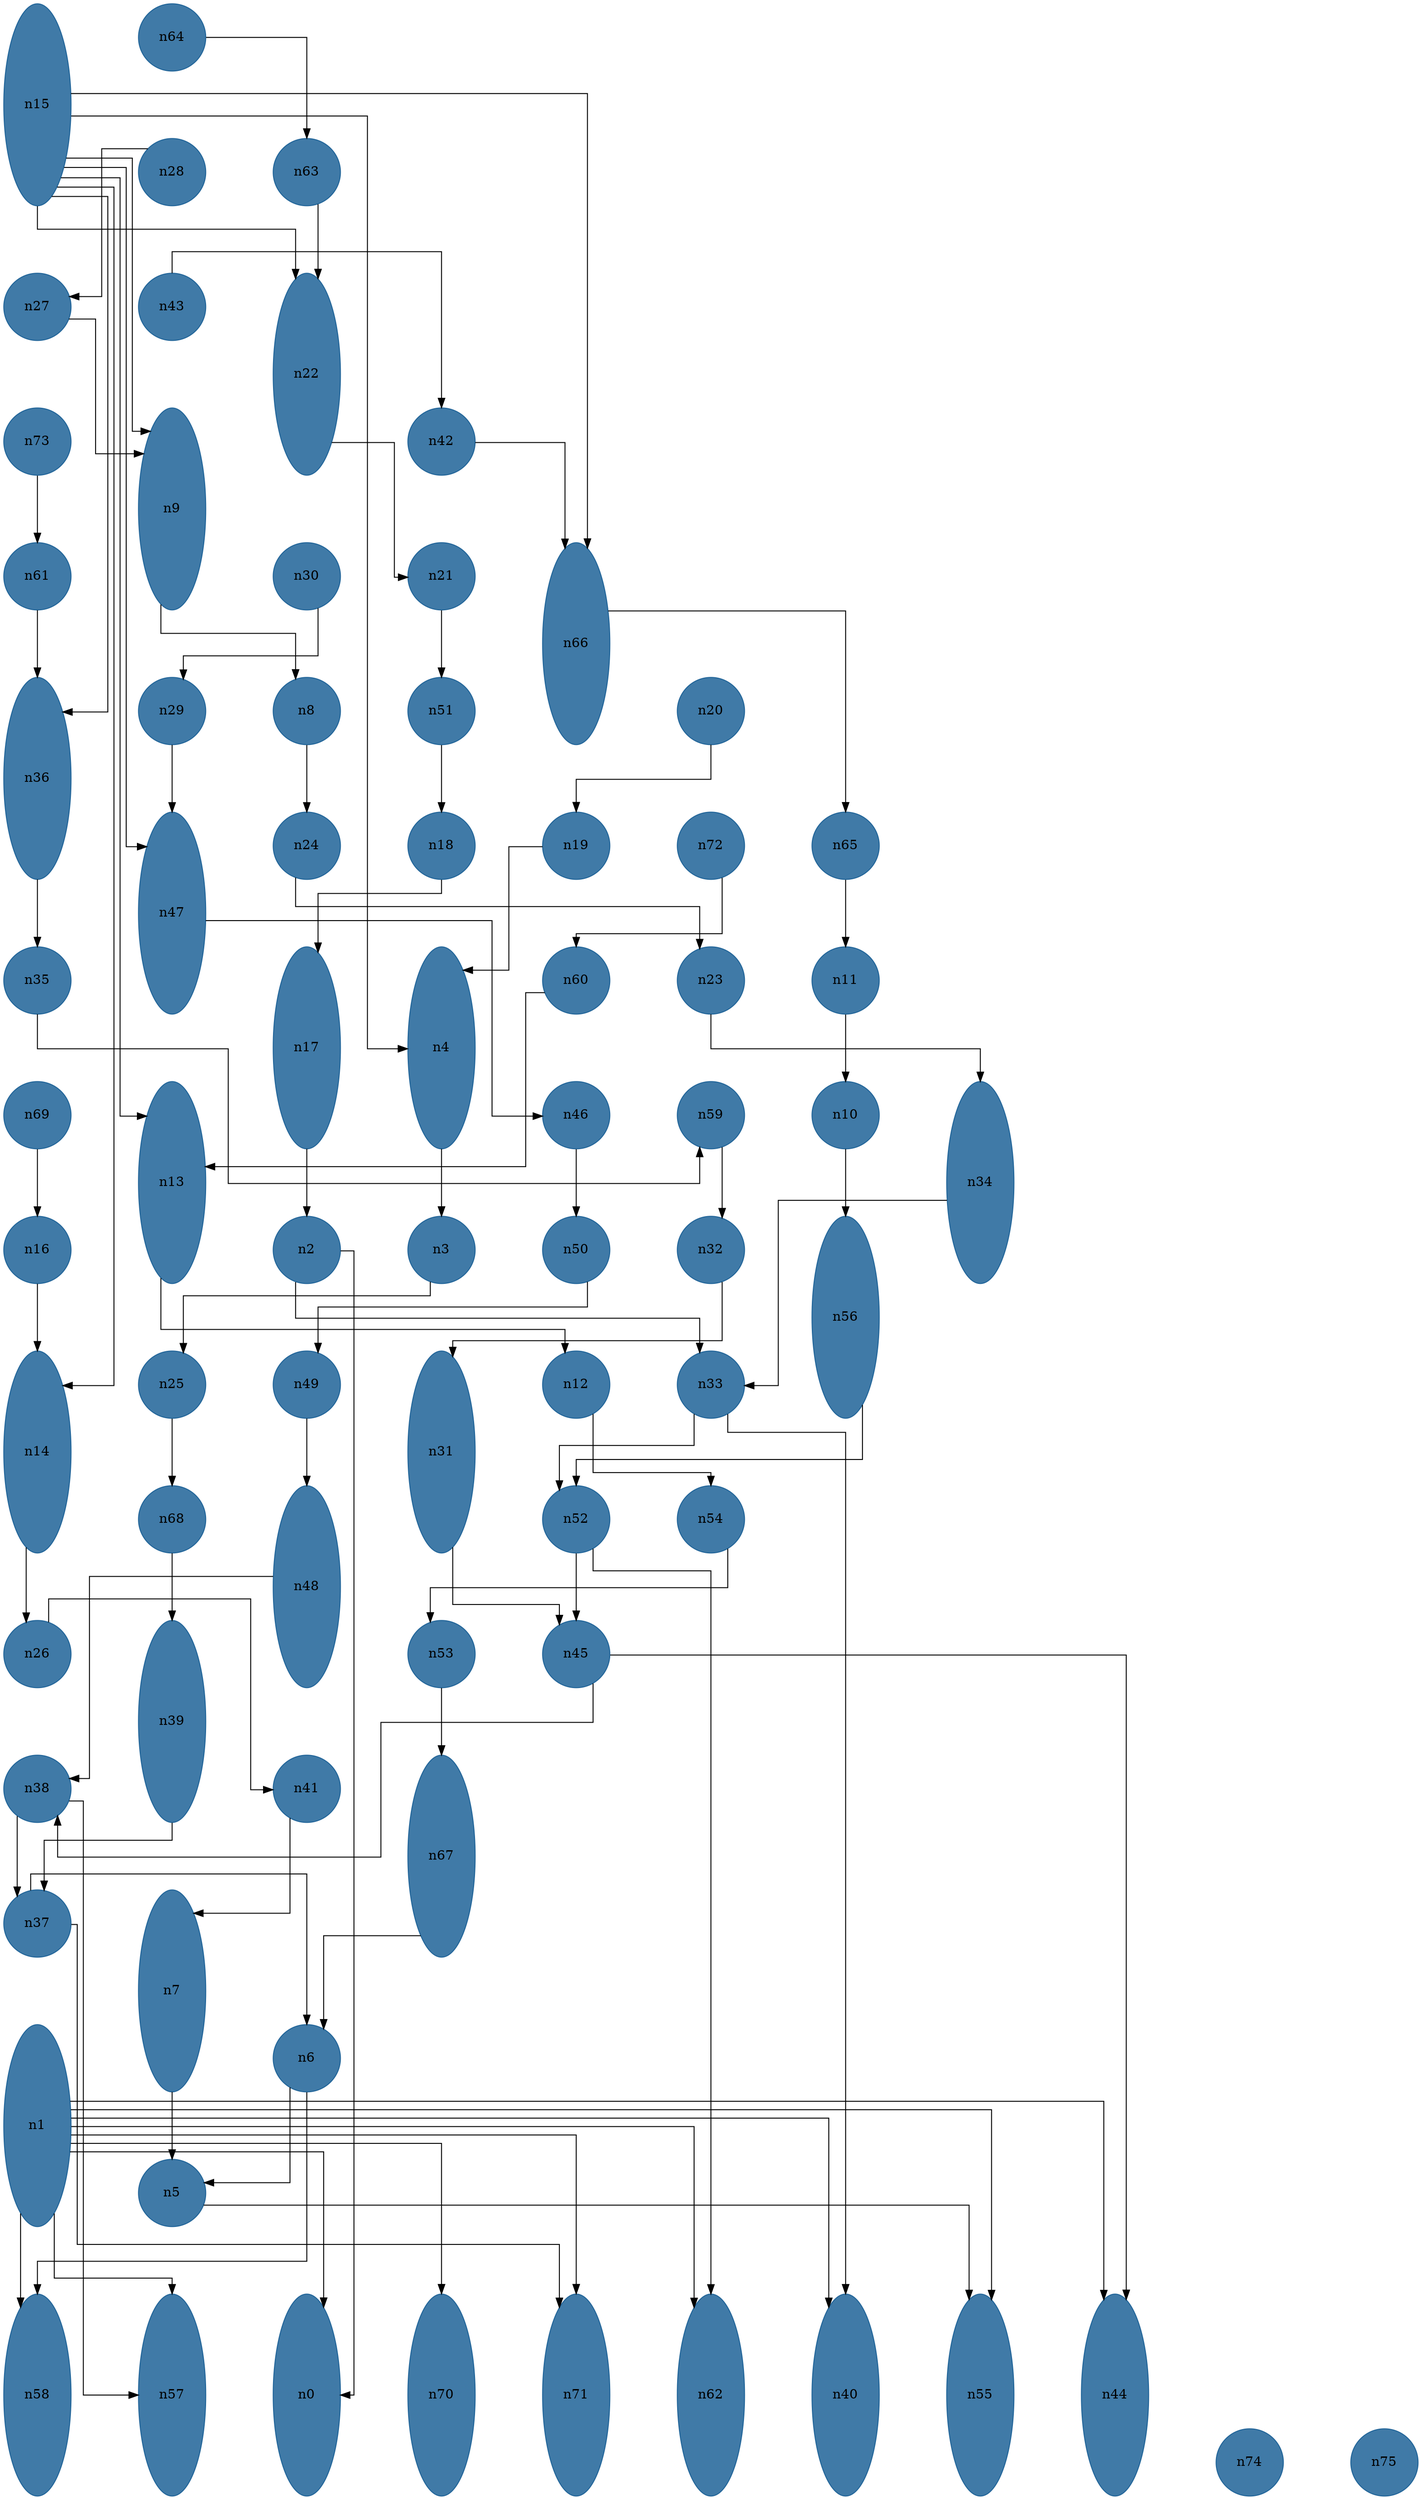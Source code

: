 //do not use DOT to generate pdf use NEATO or FDP
digraph{
layout="neato";
splines="ortho";
n15[shape="ellipse", style="filled", color="#004E8ABF", pos="0,37!", height="3", width="1"];
n15 -> n14;
n15 -> n36;
n15 -> n47;
n15 -> n13;
n15 -> n4;
n15 -> n9;
n15 -> n66;
n15 -> n22;
n64[shape="ellipse", style="filled", color="#004E8ABF", pos="2,38!", height="1", width="1"];
n64 -> n63;
n28[shape="ellipse", style="filled", color="#004E8ABF", pos="2,36!", height="1", width="1"];
n28 -> n27;
n63[shape="ellipse", style="filled", color="#004E8ABF", pos="4,36!", height="1", width="1"];
n63 -> n22;
n27[shape="ellipse", style="filled", color="#004E8ABF", pos="0,34!", height="1", width="1"];
n27 -> n9;
n43[shape="ellipse", style="filled", color="#004E8ABF", pos="2,34!", height="1", width="1"];
n43 -> n42;
n22[shape="ellipse", style="filled", color="#004E8ABF", pos="4,33!", height="3", width="1"];
n22 -> n21;
n73[shape="ellipse", style="filled", color="#004E8ABF", pos="0,32!", height="1", width="1"];
n73 -> n61;
n9[shape="ellipse", style="filled", color="#004E8ABF", pos="2,31!", height="3", width="1"];
n9 -> n8;
n42[shape="ellipse", style="filled", color="#004E8ABF", pos="6,32!", height="1", width="1"];
n42 -> n66;
n61[shape="ellipse", style="filled", color="#004E8ABF", pos="0,30!", height="1", width="1"];
n61 -> n36;
n30[shape="ellipse", style="filled", color="#004E8ABF", pos="4,30!", height="1", width="1"];
n30 -> n29;
n21[shape="ellipse", style="filled", color="#004E8ABF", pos="6,30!", height="1", width="1"];
n21 -> n51;
n66[shape="ellipse", style="filled", color="#004E8ABF", pos="8,29!", height="3", width="1"];
n66 -> n65;
n36[shape="ellipse", style="filled", color="#004E8ABF", pos="0,27!", height="3", width="1"];
n36 -> n35;
n29[shape="ellipse", style="filled", color="#004E8ABF", pos="2,28!", height="1", width="1"];
n29 -> n47;
n8[shape="ellipse", style="filled", color="#004E8ABF", pos="4,28!", height="1", width="1"];
n8 -> n24;
n51[shape="ellipse", style="filled", color="#004E8ABF", pos="6,28!", height="1", width="1"];
n51 -> n18;
n20[shape="ellipse", style="filled", color="#004E8ABF", pos="10,28!", height="1", width="1"];
n20 -> n19;
n47[shape="ellipse", style="filled", color="#004E8ABF", pos="2,25!", height="3", width="1"];
n47 -> n46;
n24[shape="ellipse", style="filled", color="#004E8ABF", pos="4,26!", height="1", width="1"];
n24 -> n23;
n18[shape="ellipse", style="filled", color="#004E8ABF", pos="6,26!", height="1", width="1"];
n18 -> n17;
n19[shape="ellipse", style="filled", color="#004E8ABF", pos="8,26!", height="1", width="1"];
n19 -> n4;
n72[shape="ellipse", style="filled", color="#004E8ABF", pos="10,26!", height="1", width="1"];
n72 -> n60;
n65[shape="ellipse", style="filled", color="#004E8ABF", pos="12,26!", height="1", width="1"];
n65 -> n11;
n35[shape="ellipse", style="filled", color="#004E8ABF", pos="0,24!", height="1", width="1"];
n35 -> n59;
n17[shape="ellipse", style="filled", color="#004E8ABF", pos="4,23!", height="3", width="1"];
n17 -> n2;
n4[shape="ellipse", style="filled", color="#004E8ABF", pos="6,23!", height="3", width="1"];
n4 -> n3;
n60[shape="ellipse", style="filled", color="#004E8ABF", pos="8,24!", height="1", width="1"];
n60 -> n13;
n23[shape="ellipse", style="filled", color="#004E8ABF", pos="10,24!", height="1", width="1"];
n23 -> n34;
n11[shape="ellipse", style="filled", color="#004E8ABF", pos="12,24!", height="1", width="1"];
n11 -> n10;
n69[shape="ellipse", style="filled", color="#004E8ABF", pos="0,22!", height="1", width="1"];
n69 -> n16;
n13[shape="ellipse", style="filled", color="#004E8ABF", pos="2,21!", height="3", width="1"];
n13 -> n12;
n46[shape="ellipse", style="filled", color="#004E8ABF", pos="8,22!", height="1", width="1"];
n46 -> n50;
n59[shape="ellipse", style="filled", color="#004E8ABF", pos="10,22!", height="1", width="1"];
n59 -> n32;
n10[shape="ellipse", style="filled", color="#004E8ABF", pos="12,22!", height="1", width="1"];
n10 -> n56;
n34[shape="ellipse", style="filled", color="#004E8ABF", pos="14,21!", height="3", width="1"];
n34 -> n33;
n16[shape="ellipse", style="filled", color="#004E8ABF", pos="0,20!", height="1", width="1"];
n16 -> n14;
n2[shape="ellipse", style="filled", color="#004E8ABF", pos="4,20!", height="1", width="1"];
n2 -> n0;
n2 -> n33;
n3[shape="ellipse", style="filled", color="#004E8ABF", pos="6,20!", height="1", width="1"];
n3 -> n25;
n50[shape="ellipse", style="filled", color="#004E8ABF", pos="8,20!", height="1", width="1"];
n50 -> n49;
n32[shape="ellipse", style="filled", color="#004E8ABF", pos="10,20!", height="1", width="1"];
n32 -> n31;
n56[shape="ellipse", style="filled", color="#004E8ABF", pos="12,19!", height="3", width="1"];
n56 -> n52;
n14[shape="ellipse", style="filled", color="#004E8ABF", pos="0,17!", height="3", width="1"];
n14 -> n26;
n25[shape="ellipse", style="filled", color="#004E8ABF", pos="2,18!", height="1", width="1"];
n25 -> n68;
n49[shape="ellipse", style="filled", color="#004E8ABF", pos="4,18!", height="1", width="1"];
n49 -> n48;
n31[shape="ellipse", style="filled", color="#004E8ABF", pos="6,17!", height="3", width="1"];
n31 -> n45;
n12[shape="ellipse", style="filled", color="#004E8ABF", pos="8,18!", height="1", width="1"];
n12 -> n54;
n33[shape="ellipse", style="filled", color="#004E8ABF", pos="10,18!", height="1", width="1"];
n33 -> n52;
n33 -> n40;
n68[shape="ellipse", style="filled", color="#004E8ABF", pos="2,16!", height="1", width="1"];
n68 -> n39;
n48[shape="ellipse", style="filled", color="#004E8ABF", pos="4,15!", height="3", width="1"];
n48 -> n38;
n52[shape="ellipse", style="filled", color="#004E8ABF", pos="8,16!", height="1", width="1"];
n52 -> n62;
n52 -> n45;
n54[shape="ellipse", style="filled", color="#004E8ABF", pos="10,16!", height="1", width="1"];
n54 -> n53;
n26[shape="ellipse", style="filled", color="#004E8ABF", pos="0,14!", height="1", width="1"];
n26 -> n41;
n39[shape="ellipse", style="filled", color="#004E8ABF", pos="2,13!", height="3", width="1"];
n39 -> n37;
n53[shape="ellipse", style="filled", color="#004E8ABF", pos="6,14!", height="1", width="1"];
n53 -> n67;
n45[shape="ellipse", style="filled", color="#004E8ABF", pos="8,14!", height="1", width="1"];
n45 -> n38;
n45 -> n44;
n38[shape="ellipse", style="filled", color="#004E8ABF", pos="0,12!", height="1", width="1"];
n38 -> n57;
n38 -> n37;
n41[shape="ellipse", style="filled", color="#004E8ABF", pos="4,12!", height="1", width="1"];
n41 -> n7;
n67[shape="ellipse", style="filled", color="#004E8ABF", pos="6,11!", height="3", width="1"];
n67 -> n6;
n37[shape="ellipse", style="filled", color="#004E8ABF", pos="0,10!", height="1", width="1"];
n37 -> n6;
n37 -> n71;
n7[shape="ellipse", style="filled", color="#004E8ABF", pos="2,9!", height="3", width="1"];
n7 -> n5;
n1[shape="ellipse", style="filled", color="#004E8ABF", pos="0,7!", height="3", width="1"];
n1 -> n58;
n1 -> n57;
n1 -> n0;
n1 -> n70;
n1 -> n71;
n1 -> n40;
n1 -> n62;
n1 -> n44;
n1 -> n55;
n6[shape="ellipse", style="filled", color="#004E8ABF", pos="4,8!", height="1", width="1"];
n6 -> n58;
n6 -> n5;
n5[shape="ellipse", style="filled", color="#004E8ABF", pos="2,6!", height="1", width="1"];
n5 -> n55;
n58[shape="ellipse", style="filled", color="#004E8ABF", pos="0,3!", height="3", width="1"];
n57[shape="ellipse", style="filled", color="#004E8ABF", pos="2,3!", height="3", width="1"];
n0[shape="ellipse", style="filled", color="#004E8ABF", pos="4,3!", height="3", width="1"];
n70[shape="ellipse", style="filled", color="#004E8ABF", pos="6,3!", height="3", width="1"];
n71[shape="ellipse", style="filled", color="#004E8ABF", pos="8,3!", height="3", width="1"];
n62[shape="ellipse", style="filled", color="#004E8ABF", pos="10,3!", height="3", width="1"];
n40[shape="ellipse", style="filled", color="#004E8ABF", pos="12,3!", height="3", width="1"];
n55[shape="ellipse", style="filled", color="#004E8ABF", pos="14,3!", height="3", width="1"];
n44[shape="ellipse", style="filled", color="#004E8ABF", pos="16,3!", height="3", width="1"];
n74[shape="ellipse", style="filled", color="#004E8ABF", pos="18,2!", height="1", width="1"];
n75[shape="ellipse", style="filled", color="#004E8ABF", pos="20,2!", height="1", width="1"];
}